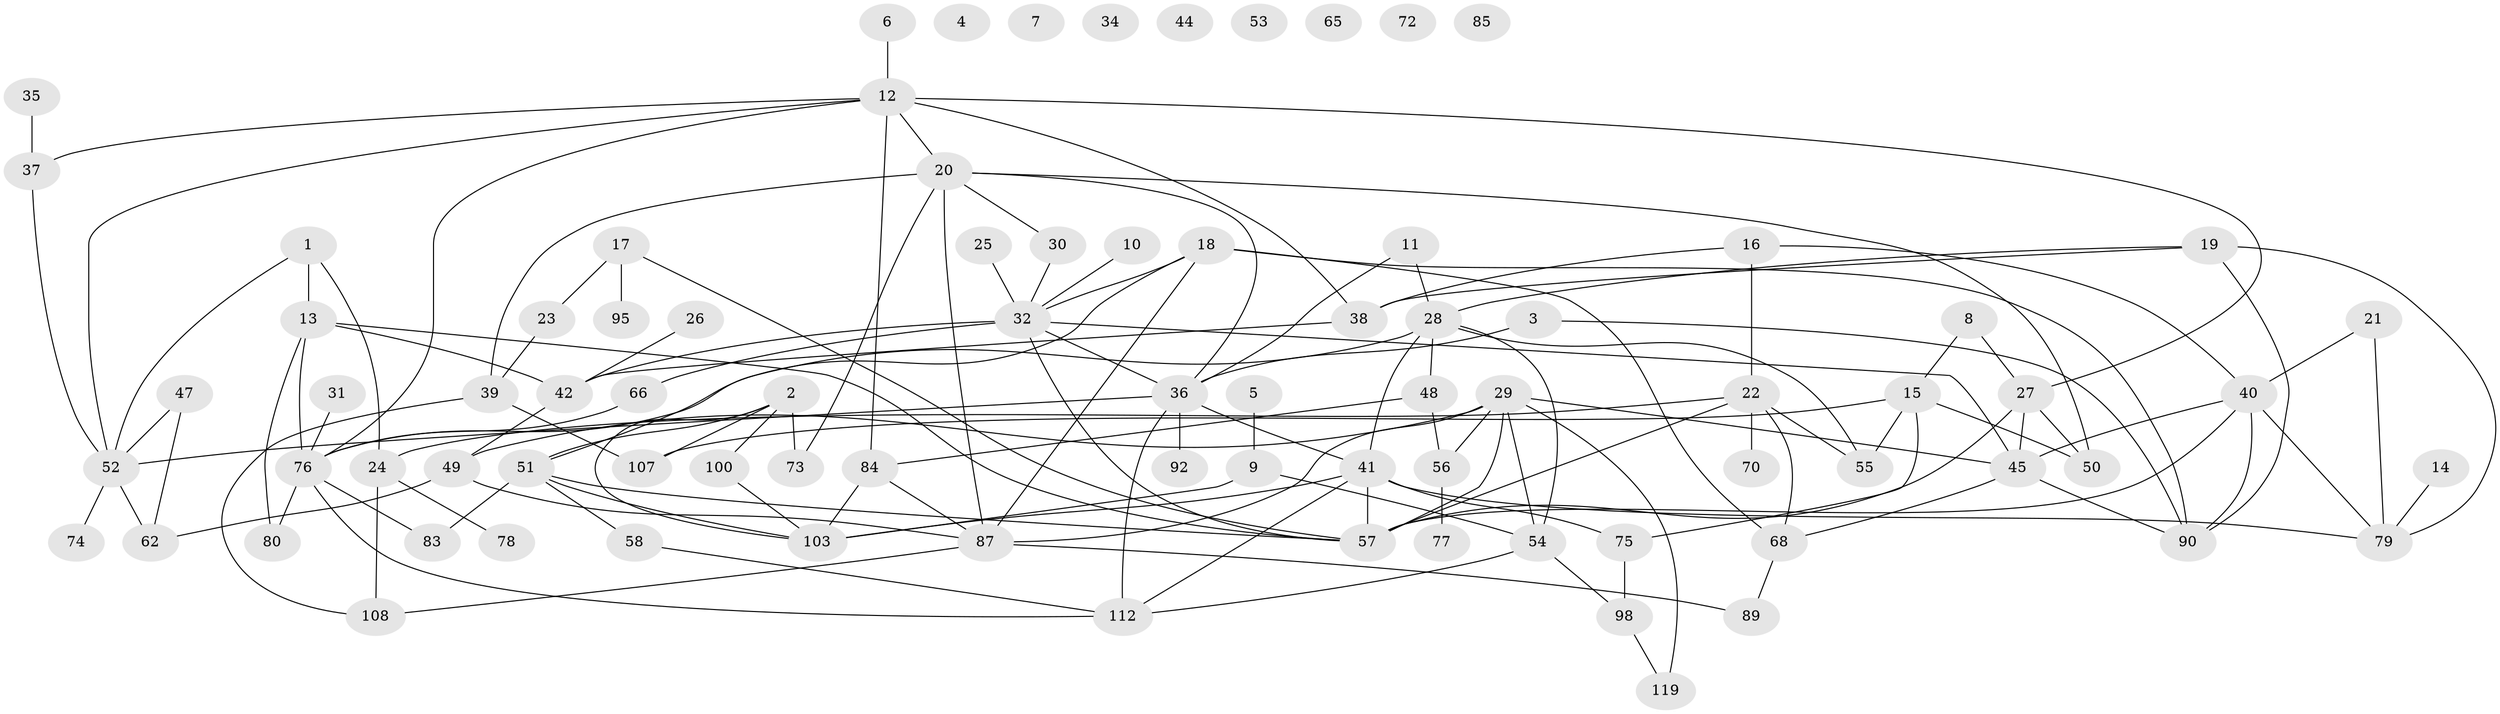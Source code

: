 // Generated by graph-tools (version 1.1) at 2025/23/03/03/25 07:23:27]
// undirected, 84 vertices, 139 edges
graph export_dot {
graph [start="1"]
  node [color=gray90,style=filled];
  1 [super="+120"];
  2 [super="+91"];
  3 [super="+59"];
  4;
  5;
  6;
  7;
  8;
  9;
  10;
  11;
  12 [super="+69"];
  13 [super="+116"];
  14;
  15 [super="+96"];
  16;
  17 [super="+104"];
  18 [super="+121"];
  19;
  20 [super="+60"];
  21;
  22 [super="+33"];
  23 [super="+88"];
  24 [super="+122"];
  25;
  26;
  27;
  28 [super="+123"];
  29 [super="+71"];
  30;
  31;
  32 [super="+101"];
  34;
  35;
  36 [super="+43"];
  37 [super="+97"];
  38 [super="+94"];
  39 [super="+106"];
  40 [super="+67"];
  41 [super="+86"];
  42 [super="+46"];
  44;
  45 [super="+81"];
  47;
  48;
  49;
  50;
  51 [super="+114"];
  52 [super="+64"];
  53;
  54 [super="+63"];
  55;
  56;
  57 [super="+61"];
  58;
  62 [super="+105"];
  65;
  66;
  68 [super="+113"];
  70 [super="+99"];
  72;
  73;
  74;
  75 [super="+82"];
  76 [super="+115"];
  77;
  78;
  79 [super="+109"];
  80 [super="+93"];
  83;
  84 [super="+117"];
  85;
  87 [super="+102"];
  89;
  90 [super="+118"];
  92;
  95;
  98;
  100 [super="+110"];
  103 [super="+111"];
  107;
  108;
  112;
  119;
  1 -- 24;
  1 -- 13;
  1 -- 52;
  2 -- 73;
  2 -- 103;
  2 -- 100;
  2 -- 107;
  2 -- 51;
  3 -- 90;
  3 -- 36;
  5 -- 9;
  6 -- 12;
  8 -- 27;
  8 -- 15;
  9 -- 103;
  9 -- 54;
  10 -- 32;
  11 -- 36;
  11 -- 28;
  12 -- 20;
  12 -- 27;
  12 -- 52;
  12 -- 38;
  12 -- 37;
  12 -- 76;
  12 -- 84;
  13 -- 80;
  13 -- 42;
  13 -- 76;
  13 -- 57;
  14 -- 79;
  15 -- 55;
  15 -- 107;
  15 -- 50;
  15 -- 75;
  16 -- 40;
  16 -- 38;
  16 -- 22;
  17 -- 57;
  17 -- 95;
  17 -- 23;
  18 -- 32;
  18 -- 51;
  18 -- 87;
  18 -- 68;
  18 -- 90;
  19 -- 28;
  19 -- 38;
  19 -- 79;
  19 -- 90;
  20 -- 30;
  20 -- 39;
  20 -- 50;
  20 -- 73;
  20 -- 87;
  20 -- 36;
  21 -- 79;
  21 -- 40;
  22 -- 55;
  22 -- 57;
  22 -- 68;
  22 -- 70;
  22 -- 24;
  23 -- 39;
  24 -- 78;
  24 -- 108;
  25 -- 32;
  26 -- 42;
  27 -- 45;
  27 -- 50;
  27 -- 57;
  28 -- 48;
  28 -- 55;
  28 -- 41;
  28 -- 76;
  28 -- 54;
  29 -- 45;
  29 -- 49;
  29 -- 87;
  29 -- 119;
  29 -- 56;
  29 -- 57;
  29 -- 54;
  30 -- 32;
  31 -- 76;
  32 -- 45;
  32 -- 57;
  32 -- 66;
  32 -- 42;
  32 -- 36;
  35 -- 37;
  36 -- 52;
  36 -- 92;
  36 -- 112;
  36 -- 41;
  37 -- 52;
  38 -- 42;
  39 -- 107;
  39 -- 108;
  40 -- 57;
  40 -- 79;
  40 -- 45;
  40 -- 90;
  41 -- 75;
  41 -- 112;
  41 -- 103;
  41 -- 79;
  41 -- 57;
  42 -- 49;
  45 -- 68;
  45 -- 90;
  47 -- 52;
  47 -- 62;
  48 -- 56;
  48 -- 84;
  49 -- 62;
  49 -- 87;
  51 -- 58;
  51 -- 83;
  51 -- 103;
  51 -- 57;
  52 -- 74;
  52 -- 62 [weight=2];
  54 -- 112;
  54 -- 98;
  56 -- 77;
  58 -- 112;
  66 -- 76;
  68 -- 89;
  75 -- 98;
  76 -- 80;
  76 -- 112;
  76 -- 83;
  84 -- 87;
  84 -- 103;
  87 -- 89 [weight=2];
  87 -- 108;
  98 -- 119;
  100 -- 103;
}
